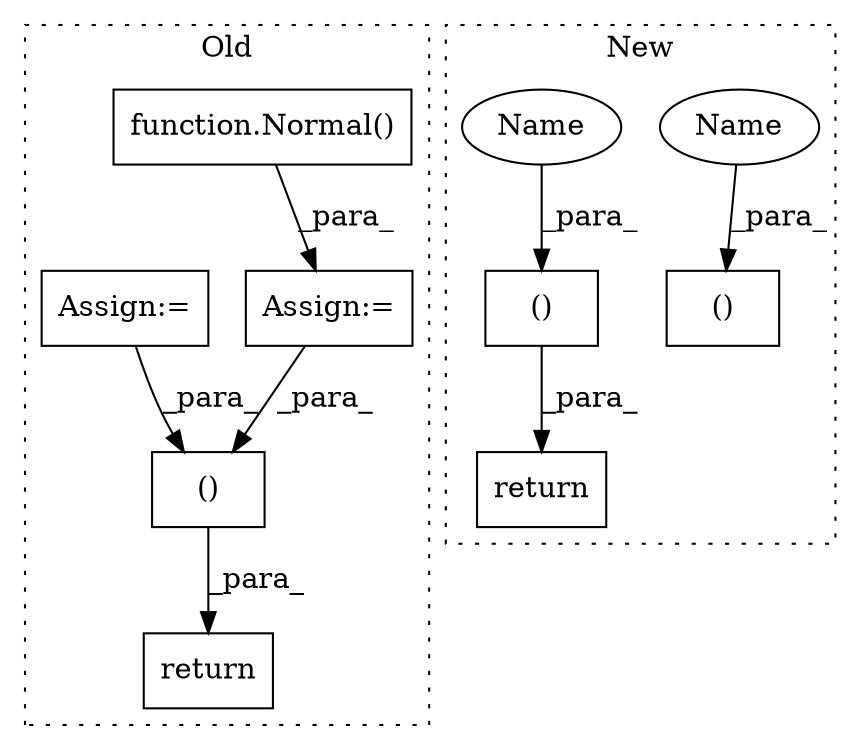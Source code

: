 digraph G {
subgraph cluster0 {
1 [label="function.Normal()" a="75" s="2547,2619" l="7,1" shape="box"];
3 [label="Assign:=" a="68" s="2695" l="3" shape="box"];
4 [label="()" a="54" s="2884" l="19" shape="box"];
6 [label="return" a="93" s="2862" l="7" shape="box"];
7 [label="Assign:=" a="68" s="2663" l="3" shape="box"];
label = "Old";
style="dotted";
}
subgraph cluster1 {
2 [label="()" a="54" s="2772" l="9" shape="box"];
5 [label="return" a="93" s="2742" l="7" shape="box"];
8 [label="()" a="54" s="2800" l="9" shape="box"];
9 [label="Name" a="87" s="2802" l="7" shape="ellipse"];
10 [label="Name" a="87" s="2774" l="7" shape="ellipse"];
label = "New";
style="dotted";
}
1 -> 3 [label="_para_"];
2 -> 5 [label="_para_"];
3 -> 4 [label="_para_"];
4 -> 6 [label="_para_"];
7 -> 4 [label="_para_"];
9 -> 8 [label="_para_"];
10 -> 2 [label="_para_"];
}